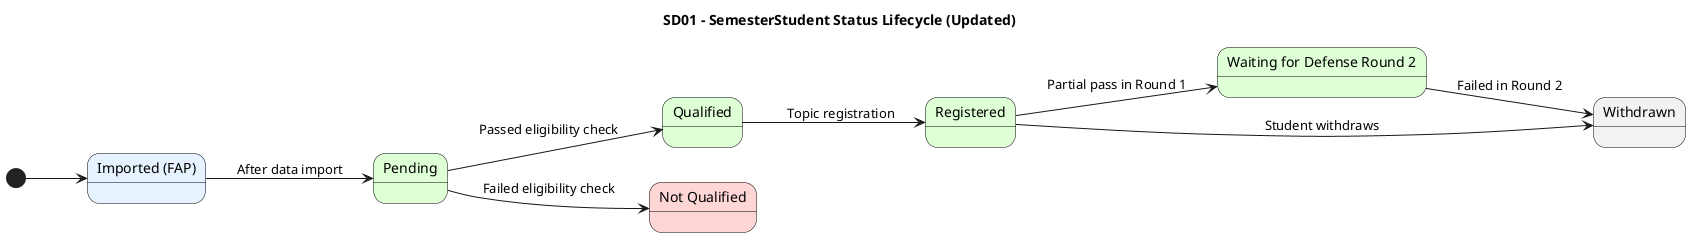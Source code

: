 @startuml
title SD01 - SemesterStudent Status Lifecycle (Updated)

left to right direction

skinparam state {
  BackgroundColor<<initial>> #E6F2FF
  BackgroundColor<<processing>> #DFFFD6
  BackgroundColor<<final>> #F2F2F2
  BackgroundColor<<error>> #FFD6D6
  BorderColor Black
  FontColor Black
  FontSize 14
  FontName "Segoe UI"
  Shadowing false
  RoundCorner 20
}

state "Imported (FAP)" as IMPORTED <<initial>>
state "Pending" as PENDING <<processing>>
state "Qualified" as QUALIFIED <<processing>>
state "Not Qualified" as NOT_QUALIFIED <<error>>
state "Registered" as REGISTERED <<processing>>
state "Waiting for Defense Round 2" as WAIT_DEF_2 <<processing>>
state "Withdrawn" as WITHDRAWN <<final>>

[*] --> IMPORTED
IMPORTED --> PENDING : After data import
PENDING --> QUALIFIED : Passed eligibility check
PENDING --> NOT_QUALIFIED : Failed eligibility check
QUALIFIED --> REGISTERED : Topic registration
REGISTERED --> WAIT_DEF_2 : Partial pass in Round 1
REGISTERED --> WITHDRAWN : Student withdraws
WAIT_DEF_2 --> WITHDRAWN : Failed in Round 2

@enduml